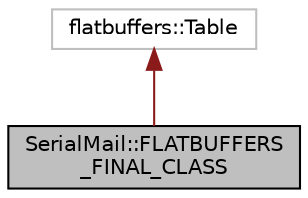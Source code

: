digraph "SerialMail::FLATBUFFERS_FINAL_CLASS"
{
 // LATEX_PDF_SIZE
  edge [fontname="Helvetica",fontsize="10",labelfontname="Helvetica",labelfontsize="10"];
  node [fontname="Helvetica",fontsize="10",shape=record];
  Node1 [label="SerialMail::FLATBUFFERS\l_FINAL_CLASS",height=0.2,width=0.4,color="black", fillcolor="grey75", style="filled", fontcolor="black",tooltip=" "];
  Node2 -> Node1 [dir="back",color="firebrick4",fontsize="10",style="solid"];
  Node2 [label="flatbuffers::Table",height=0.2,width=0.4,color="grey75", fillcolor="white", style="filled",tooltip=" "];
}
